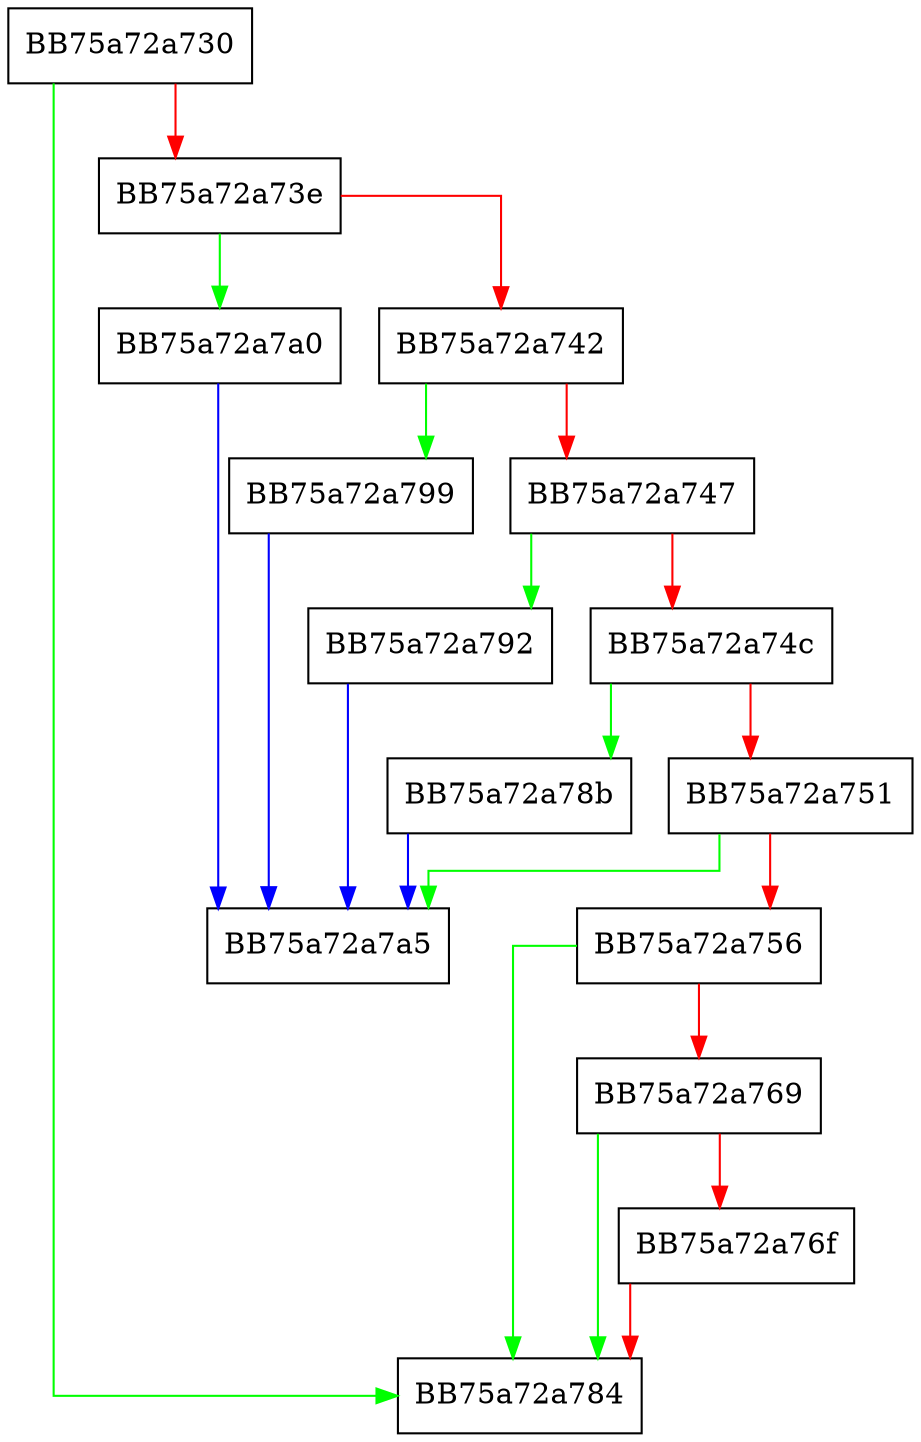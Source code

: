 digraph ReportLookup {
  node [shape="box"];
  graph [splines=ortho];
  BB75a72a730 -> BB75a72a784 [color="green"];
  BB75a72a730 -> BB75a72a73e [color="red"];
  BB75a72a73e -> BB75a72a7a0 [color="green"];
  BB75a72a73e -> BB75a72a742 [color="red"];
  BB75a72a742 -> BB75a72a799 [color="green"];
  BB75a72a742 -> BB75a72a747 [color="red"];
  BB75a72a747 -> BB75a72a792 [color="green"];
  BB75a72a747 -> BB75a72a74c [color="red"];
  BB75a72a74c -> BB75a72a78b [color="green"];
  BB75a72a74c -> BB75a72a751 [color="red"];
  BB75a72a751 -> BB75a72a7a5 [color="green"];
  BB75a72a751 -> BB75a72a756 [color="red"];
  BB75a72a756 -> BB75a72a784 [color="green"];
  BB75a72a756 -> BB75a72a769 [color="red"];
  BB75a72a769 -> BB75a72a784 [color="green"];
  BB75a72a769 -> BB75a72a76f [color="red"];
  BB75a72a76f -> BB75a72a784 [color="red"];
  BB75a72a78b -> BB75a72a7a5 [color="blue"];
  BB75a72a792 -> BB75a72a7a5 [color="blue"];
  BB75a72a799 -> BB75a72a7a5 [color="blue"];
  BB75a72a7a0 -> BB75a72a7a5 [color="blue"];
}